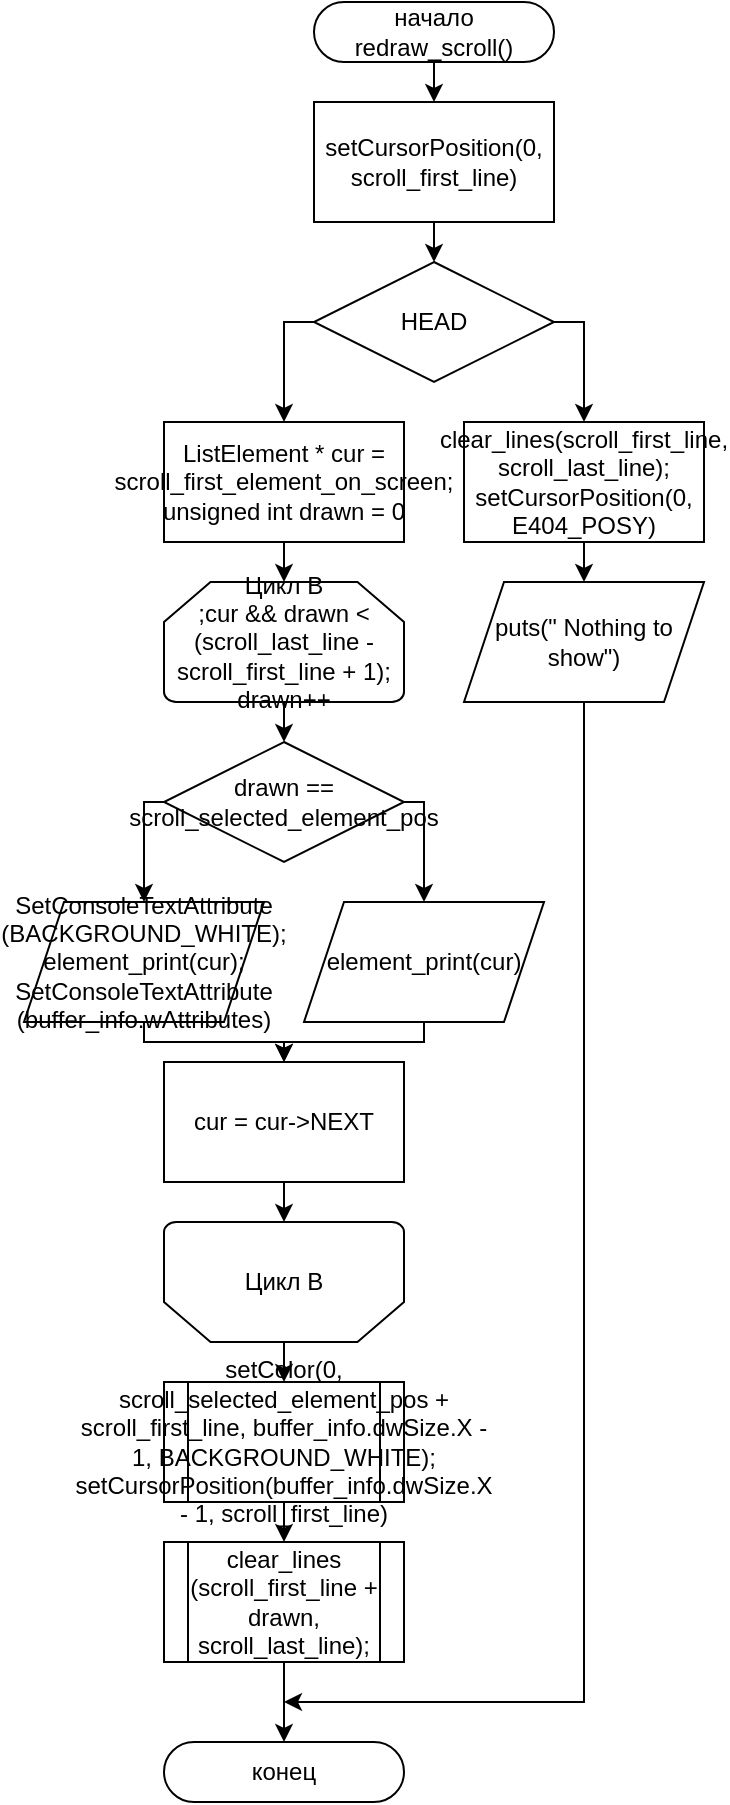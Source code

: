 <mxfile compressed="false" version="13.9.9" type="device">
  <diagram id="uBbau7ussQgPSl02ERnx" name="Page-1">
    <mxGraphModel dx="727" dy="463" grid="1" gridSize="10" guides="1" tooltips="1" connect="1" arrows="1" fold="1" page="1" pageScale="1" pageWidth="827" pageHeight="1169" math="0" shadow="0">
      <root>
        <mxCell id="0" />
        <mxCell id="1" parent="0" />
        <mxCell id="48" value="начало&lt;br&gt;redraw_scroll()" style="rounded=1;whiteSpace=wrap;html=1;arcSize=50;" parent="1" vertex="1">
          <mxGeometry x="205" width="120" height="30" as="geometry" />
        </mxCell>
        <mxCell id="49" value="конец" style="rounded=1;whiteSpace=wrap;html=1;arcSize=50;" parent="1" vertex="1">
          <mxGeometry x="130" y="870" width="120" height="30" as="geometry" />
        </mxCell>
        <mxCell id="eHkniHvzEyJGn2Pd9YOv-75" style="edgeStyle=orthogonalEdgeStyle;rounded=0;orthogonalLoop=1;jettySize=auto;html=1;exitX=1;exitY=0.5;exitDx=0;exitDy=0;entryX=0.5;entryY=0;entryDx=0;entryDy=0;" edge="1" parent="1" source="47" target="eHkniHvzEyJGn2Pd9YOv-73">
          <mxGeometry relative="1" as="geometry">
            <Array as="points">
              <mxPoint x="340" y="160" />
            </Array>
          </mxGeometry>
        </mxCell>
        <mxCell id="47" value="HEAD" style="rhombus;whiteSpace=wrap;html=1;rounded=0;" parent="1" vertex="1">
          <mxGeometry x="205" y="130" width="120" height="60" as="geometry" />
        </mxCell>
        <mxCell id="51" style="edgeStyle=orthogonalEdgeStyle;rounded=0;orthogonalLoop=1;jettySize=auto;html=1;exitX=0.5;exitY=1;exitDx=0;exitDy=0;entryX=0.5;entryY=0;entryDx=0;entryDy=0;" parent="1" target="45" edge="1">
          <mxGeometry relative="1" as="geometry">
            <Array as="points">
              <mxPoint x="90" y="1160" />
              <mxPoint x="160" y="1160" />
            </Array>
            <mxPoint x="90" y="1150" as="sourcePoint" />
          </mxGeometry>
        </mxCell>
        <mxCell id="52" style="edgeStyle=orthogonalEdgeStyle;rounded=0;orthogonalLoop=1;jettySize=auto;html=1;exitX=0.5;exitY=1;exitDx=0;exitDy=0;entryX=0.5;entryY=0;entryDx=0;entryDy=0;" parent="1" target="45" edge="1">
          <mxGeometry relative="1" as="geometry">
            <Array as="points">
              <mxPoint x="230" y="1160" />
              <mxPoint x="160" y="1160" />
            </Array>
            <mxPoint x="230" y="1150" as="sourcePoint" />
          </mxGeometry>
        </mxCell>
        <mxCell id="53" style="edgeStyle=orthogonalEdgeStyle;rounded=0;orthogonalLoop=1;jettySize=auto;html=1;exitX=0;exitY=0.5;exitDx=0;exitDy=0;entryX=0.5;entryY=0;entryDx=0;entryDy=0;" parent="1" target="42" edge="1">
          <mxGeometry relative="1" as="geometry">
            <mxPoint x="100" y="1040" as="sourcePoint" />
          </mxGeometry>
        </mxCell>
        <mxCell id="54" style="edgeStyle=orthogonalEdgeStyle;rounded=0;orthogonalLoop=1;jettySize=auto;html=1;exitX=1;exitY=0.5;exitDx=0;exitDy=0;entryX=0.5;entryY=0;entryDx=0;entryDy=0;" parent="1" target="43" edge="1">
          <mxGeometry relative="1" as="geometry">
            <mxPoint x="220" y="1040" as="sourcePoint" />
          </mxGeometry>
        </mxCell>
        <mxCell id="55" style="edgeStyle=orthogonalEdgeStyle;rounded=0;orthogonalLoop=1;jettySize=auto;html=1;exitX=0.5;exitY=1;exitDx=0;exitDy=0;entryX=0.5;entryY=0;entryDx=0;entryDy=0;" parent="1" target="44" edge="1">
          <mxGeometry relative="1" as="geometry">
            <mxPoint x="160" y="990" as="sourcePoint" />
          </mxGeometry>
        </mxCell>
        <mxCell id="56" style="edgeStyle=orthogonalEdgeStyle;rounded=0;orthogonalLoop=1;jettySize=auto;html=1;exitX=0.5;exitY=1;exitDx=0;exitDy=0;entryX=0.5;entryY=0;entryDx=0;entryDy=0;" parent="1" target="41" edge="1">
          <mxGeometry relative="1" as="geometry">
            <Array as="points">
              <mxPoint x="90" y="920" />
              <mxPoint x="160" y="920" />
            </Array>
            <mxPoint x="90" y="910" as="sourcePoint" />
          </mxGeometry>
        </mxCell>
        <mxCell id="57" style="edgeStyle=orthogonalEdgeStyle;rounded=0;orthogonalLoop=1;jettySize=auto;html=1;exitX=0.5;exitY=1;exitDx=0;exitDy=0;entryX=0.5;entryY=0;entryDx=0;entryDy=0;" parent="1" target="41" edge="1">
          <mxGeometry relative="1" as="geometry">
            <Array as="points">
              <mxPoint x="230" y="920" />
              <mxPoint x="160" y="920" />
            </Array>
            <mxPoint x="230" y="910" as="sourcePoint" />
          </mxGeometry>
        </mxCell>
        <mxCell id="58" style="edgeStyle=orthogonalEdgeStyle;rounded=0;orthogonalLoop=1;jettySize=auto;html=1;exitX=0;exitY=0.5;exitDx=0;exitDy=0;entryX=0.5;entryY=0;entryDx=0;entryDy=0;" parent="1" target="38" edge="1">
          <mxGeometry relative="1" as="geometry">
            <mxPoint x="100" y="800" as="sourcePoint" />
          </mxGeometry>
        </mxCell>
        <mxCell id="59" style="edgeStyle=orthogonalEdgeStyle;rounded=0;orthogonalLoop=1;jettySize=auto;html=1;exitX=1;exitY=0.5;exitDx=0;exitDy=0;entryX=0.5;entryY=0;entryDx=0;entryDy=0;" parent="1" target="39" edge="1">
          <mxGeometry relative="1" as="geometry">
            <mxPoint x="220" y="800" as="sourcePoint" />
          </mxGeometry>
        </mxCell>
        <mxCell id="37" value="setColor(0, scroll_selected_element_pos + scroll_first_line, buffer_info.dwSize.X - 1, BACKGROUND_WHITE);&lt;br&gt;setCursorPosition(buffer_info.dwSize.X - 1, scroll_first_line)" style="shape=process;whiteSpace=wrap;html=1;backgroundOutline=1;fontFamily=Helvetica;fontSize=12;fontColor=#000000;align=center;strokeColor=#000000;fillColor=#ffffff;" parent="1" vertex="1">
          <mxGeometry x="130" y="690" width="120" height="60" as="geometry" />
        </mxCell>
        <mxCell id="60" style="edgeStyle=orthogonalEdgeStyle;rounded=0;orthogonalLoop=1;jettySize=auto;html=1;exitX=0.5;exitY=1;exitDx=0;exitDy=0;entryX=0.5;entryY=0;entryDx=0;entryDy=0;" parent="1" source="37" edge="1">
          <mxGeometry relative="1" as="geometry">
            <mxPoint x="190" y="770" as="targetPoint" />
          </mxGeometry>
        </mxCell>
        <mxCell id="35" value="Цикл B&lt;br&gt;;cur &amp;amp;&amp;amp; drawn &amp;lt; (scroll_last_line - scroll_first_line + 1);&lt;br&gt;drawn++" style="strokeWidth=1;html=1;shape=mxgraph.flowchart.loop_limit;whiteSpace=wrap;flipV=0;" parent="1" vertex="1">
          <mxGeometry x="130" y="290" width="120" height="60" as="geometry" />
        </mxCell>
        <mxCell id="36" value="Цикл B" style="strokeWidth=1;html=1;shape=mxgraph.flowchart.loop_limit;whiteSpace=wrap;flipV=1;" parent="1" vertex="1">
          <mxGeometry x="130" y="610" width="120" height="60" as="geometry" />
        </mxCell>
        <mxCell id="34" value="cur = cur-&gt;NEXT" style="rounded=0;whiteSpace=wrap;html=1;" parent="1" vertex="1">
          <mxGeometry x="130" y="530" width="120" height="60" as="geometry" />
        </mxCell>
        <mxCell id="61" style="edgeStyle=orthogonalEdgeStyle;rounded=0;orthogonalLoop=1;jettySize=auto;html=1;exitX=0.5;exitY=1;exitDx=0;exitDy=0;entryX=0.5;entryY=0;entryDx=0;entryDy=0;" parent="1" source="34" target="36" edge="1">
          <mxGeometry relative="1" as="geometry" />
        </mxCell>
        <mxCell id="33" value="drawn == scroll_selected_element_pos" style="rhombus;whiteSpace=wrap;html=1;rounded=0;" parent="1" vertex="1">
          <mxGeometry x="130" y="370" width="120" height="60" as="geometry" />
        </mxCell>
        <mxCell id="31" value="SetConsoleTextAttribute&lt;br&gt;(BACKGROUND_WHITE);&lt;br&gt;element_print(cur);&lt;br&gt;SetConsoleTextAttribute&lt;br&gt;(buffer_info.wAttributes)" style="shape=parallelogram;perimeter=parallelogramPerimeter;whiteSpace=wrap;html=1;fixedSize=1;fontFamily=Helvetica;fontSize=12;fontColor=#000000;align=center;strokeColor=#000000;fillColor=#ffffff;" parent="1" vertex="1">
          <mxGeometry x="60" y="450" width="120" height="60" as="geometry" />
        </mxCell>
        <mxCell id="62" style="edgeStyle=orthogonalEdgeStyle;rounded=0;orthogonalLoop=1;jettySize=auto;html=1;exitX=0.5;exitY=1;exitDx=0;exitDy=0;entryX=0.5;entryY=0;entryDx=0;entryDy=0;" parent="1" source="31" target="34" edge="1">
          <mxGeometry relative="1" as="geometry">
            <Array as="points">
              <mxPoint x="120" y="520" />
              <mxPoint x="190" y="520" />
            </Array>
          </mxGeometry>
        </mxCell>
        <mxCell id="32" value="element_print(cur)" style="shape=parallelogram;perimeter=parallelogramPerimeter;whiteSpace=wrap;html=1;fixedSize=1;fontFamily=Helvetica;fontSize=12;fontColor=#000000;align=center;strokeColor=#000000;fillColor=#ffffff;" parent="1" vertex="1">
          <mxGeometry x="200" y="450" width="120" height="60" as="geometry" />
        </mxCell>
        <mxCell id="63" style="edgeStyle=orthogonalEdgeStyle;rounded=0;orthogonalLoop=1;jettySize=auto;html=1;exitX=0.5;exitY=1;exitDx=0;exitDy=0;entryX=0.5;entryY=0;entryDx=0;entryDy=0;" parent="1" source="32" target="34" edge="1">
          <mxGeometry relative="1" as="geometry">
            <Array as="points">
              <mxPoint x="260" y="520" />
              <mxPoint x="190" y="520" />
            </Array>
          </mxGeometry>
        </mxCell>
        <mxCell id="64" style="edgeStyle=orthogonalEdgeStyle;rounded=0;orthogonalLoop=1;jettySize=auto;html=1;exitX=0;exitY=0.5;exitDx=0;exitDy=0;entryX=0.5;entryY=0;entryDx=0;entryDy=0;" parent="1" source="33" target="31" edge="1">
          <mxGeometry relative="1" as="geometry">
            <Array as="points">
              <mxPoint x="120" y="400" />
            </Array>
          </mxGeometry>
        </mxCell>
        <mxCell id="65" style="edgeStyle=orthogonalEdgeStyle;rounded=0;orthogonalLoop=1;jettySize=auto;html=1;exitX=1;exitY=0.5;exitDx=0;exitDy=0;entryX=0.5;entryY=0;entryDx=0;entryDy=0;" parent="1" source="33" target="32" edge="1">
          <mxGeometry relative="1" as="geometry">
            <Array as="points">
              <mxPoint x="260" y="400" />
            </Array>
          </mxGeometry>
        </mxCell>
        <mxCell id="66" style="edgeStyle=orthogonalEdgeStyle;rounded=0;orthogonalLoop=1;jettySize=auto;html=1;exitX=0.5;exitY=1;exitDx=0;exitDy=0;entryX=0.5;entryY=0;entryDx=0;entryDy=0;" parent="1" source="35" target="33" edge="1">
          <mxGeometry relative="1" as="geometry">
            <Array as="points">
              <mxPoint x="190" y="360" />
              <mxPoint x="190" y="360" />
            </Array>
          </mxGeometry>
        </mxCell>
        <mxCell id="67" style="edgeStyle=orthogonalEdgeStyle;rounded=0;orthogonalLoop=1;jettySize=auto;html=1;exitX=0.5;exitY=1;exitDx=0;exitDy=0;entryX=0.5;entryY=0;entryDx=0;entryDy=0;" parent="1" source="36" target="37" edge="1">
          <mxGeometry relative="1" as="geometry" />
        </mxCell>
        <mxCell id="30" value="ListElement * cur = scroll_first_element_on_screen;&lt;br&gt;unsigned int drawn = 0" style="rounded=0;whiteSpace=wrap;html=1;" parent="1" vertex="1">
          <mxGeometry x="130" y="210" width="120" height="60" as="geometry" />
        </mxCell>
        <mxCell id="68" style="edgeStyle=orthogonalEdgeStyle;rounded=0;orthogonalLoop=1;jettySize=auto;html=1;exitX=0.5;exitY=1;exitDx=0;exitDy=0;entryX=0.5;entryY=0;entryDx=0;entryDy=0;" parent="1" source="30" target="35" edge="1">
          <mxGeometry relative="1" as="geometry" />
        </mxCell>
        <mxCell id="eHkniHvzEyJGn2Pd9YOv-79" style="edgeStyle=orthogonalEdgeStyle;rounded=0;orthogonalLoop=1;jettySize=auto;html=1;exitX=0.5;exitY=1;exitDx=0;exitDy=0;" edge="1" parent="1" source="46">
          <mxGeometry relative="1" as="geometry">
            <mxPoint x="190.0" y="850" as="targetPoint" />
            <Array as="points">
              <mxPoint x="340" y="850" />
            </Array>
          </mxGeometry>
        </mxCell>
        <mxCell id="46" value="puts(&quot; Nothing to show&quot;)" style="shape=parallelogram;perimeter=parallelogramPerimeter;whiteSpace=wrap;html=1;fixedSize=1;fontFamily=Helvetica;fontSize=12;fontColor=#000000;align=center;strokeColor=#000000;fillColor=#ffffff;" parent="1" vertex="1">
          <mxGeometry x="280" y="290" width="120" height="60" as="geometry" />
        </mxCell>
        <mxCell id="70" style="edgeStyle=orthogonalEdgeStyle;rounded=0;orthogonalLoop=1;jettySize=auto;html=1;exitX=0;exitY=0.5;exitDx=0;exitDy=0;entryX=0.5;entryY=0;entryDx=0;entryDy=0;" parent="1" source="47" target="30" edge="1">
          <mxGeometry relative="1" as="geometry">
            <Array as="points">
              <mxPoint x="190" y="160" />
            </Array>
          </mxGeometry>
        </mxCell>
        <mxCell id="29" value="setCursorPosition(0, scroll_first_line)" style="rounded=0;whiteSpace=wrap;html=1;" parent="1" vertex="1">
          <mxGeometry x="205" y="50" width="120" height="60" as="geometry" />
        </mxCell>
        <mxCell id="72" style="edgeStyle=orthogonalEdgeStyle;rounded=0;orthogonalLoop=1;jettySize=auto;html=1;exitX=0.5;exitY=1;exitDx=0;exitDy=0;entryX=0.5;entryY=0;entryDx=0;entryDy=0;" parent="1" source="29" target="47" edge="1">
          <mxGeometry relative="1" as="geometry" />
        </mxCell>
        <mxCell id="73" style="edgeStyle=orthogonalEdgeStyle;rounded=0;orthogonalLoop=1;jettySize=auto;html=1;exitX=0.5;exitY=1;exitDx=0;exitDy=0;entryX=0.5;entryY=0;entryDx=0;entryDy=0;" parent="1" source="48" target="29" edge="1">
          <mxGeometry relative="1" as="geometry" />
        </mxCell>
        <mxCell id="eHkniHvzEyJGn2Pd9YOv-76" style="edgeStyle=orthogonalEdgeStyle;rounded=0;orthogonalLoop=1;jettySize=auto;html=1;exitX=0.5;exitY=1;exitDx=0;exitDy=0;entryX=0.5;entryY=0;entryDx=0;entryDy=0;" edge="1" parent="1" source="eHkniHvzEyJGn2Pd9YOv-73" target="46">
          <mxGeometry relative="1" as="geometry" />
        </mxCell>
        <mxCell id="eHkniHvzEyJGn2Pd9YOv-73" value="&lt;span&gt;clear_lines(scroll_first_line, scroll_last_line);&lt;/span&gt;&lt;br&gt;&lt;span&gt;setCursorPosition(0, E404_POSY)&lt;/span&gt;" style="rounded=0;whiteSpace=wrap;html=1;" vertex="1" parent="1">
          <mxGeometry x="280" y="210" width="120" height="60" as="geometry" />
        </mxCell>
        <mxCell id="eHkniHvzEyJGn2Pd9YOv-78" style="edgeStyle=orthogonalEdgeStyle;rounded=0;orthogonalLoop=1;jettySize=auto;html=1;exitX=0.5;exitY=1;exitDx=0;exitDy=0;entryX=0.5;entryY=0;entryDx=0;entryDy=0;" edge="1" parent="1" source="eHkniHvzEyJGn2Pd9YOv-77" target="49">
          <mxGeometry relative="1" as="geometry" />
        </mxCell>
        <mxCell id="eHkniHvzEyJGn2Pd9YOv-77" value="clear_lines&lt;br&gt;(scroll_first_line + drawn, scroll_last_line);" style="shape=process;whiteSpace=wrap;html=1;backgroundOutline=1;fontFamily=Helvetica;fontSize=12;fontColor=#000000;align=center;strokeColor=#000000;fillColor=#ffffff;" vertex="1" parent="1">
          <mxGeometry x="130" y="770" width="120" height="60" as="geometry" />
        </mxCell>
      </root>
    </mxGraphModel>
  </diagram>
</mxfile>
